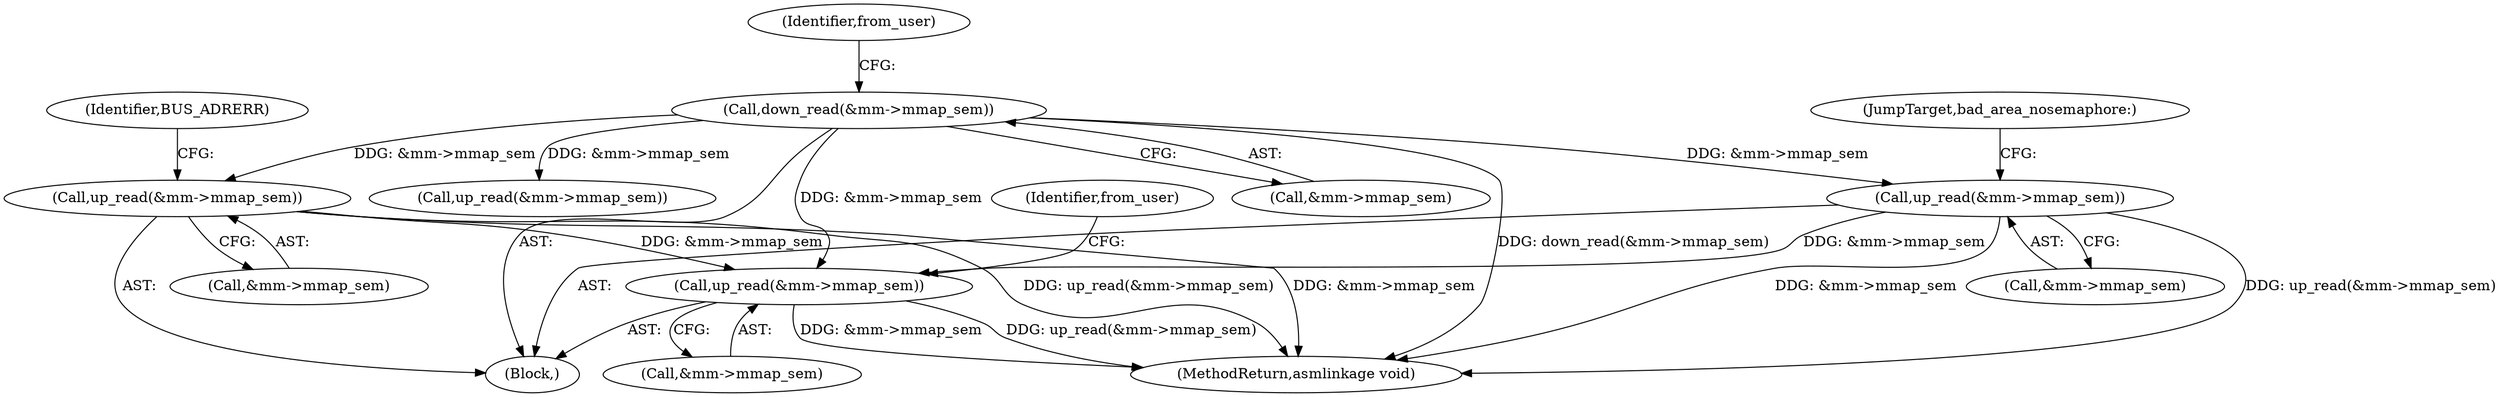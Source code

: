 digraph "0_linux_a8b0ca17b80e92faab46ee7179ba9e99ccb61233_43@API" {
"1000435" [label="(Call,up_read(&mm->mmap_sem))"];
"1000171" [label="(Call,down_read(&mm->mmap_sem))"];
"1000300" [label="(Call,up_read(&mm->mmap_sem))"];
"1000447" [label="(Call,up_read(&mm->mmap_sem))"];
"1000435" [label="(Call,up_read(&mm->mmap_sem))"];
"1000300" [label="(Call,up_read(&mm->mmap_sem))"];
"1000293" [label="(Call,up_read(&mm->mmap_sem))"];
"1000117" [label="(Block,)"];
"1000301" [label="(Call,&mm->mmap_sem)"];
"1000305" [label="(JumpTarget,bad_area_nosemaphore:)"];
"1000172" [label="(Call,&mm->mmap_sem)"];
"1000534" [label="(MethodReturn,asmlinkage void)"];
"1000447" [label="(Call,up_read(&mm->mmap_sem))"];
"1000179" [label="(Identifier,from_user)"];
"1000448" [label="(Call,&mm->mmap_sem)"];
"1000453" [label="(Identifier,BUS_ADRERR)"];
"1000441" [label="(Identifier,from_user)"];
"1000171" [label="(Call,down_read(&mm->mmap_sem))"];
"1000436" [label="(Call,&mm->mmap_sem)"];
"1000435" -> "1000117"  [label="AST: "];
"1000435" -> "1000436"  [label="CFG: "];
"1000436" -> "1000435"  [label="AST: "];
"1000441" -> "1000435"  [label="CFG: "];
"1000435" -> "1000534"  [label="DDG: &mm->mmap_sem"];
"1000435" -> "1000534"  [label="DDG: up_read(&mm->mmap_sem)"];
"1000171" -> "1000435"  [label="DDG: &mm->mmap_sem"];
"1000300" -> "1000435"  [label="DDG: &mm->mmap_sem"];
"1000447" -> "1000435"  [label="DDG: &mm->mmap_sem"];
"1000171" -> "1000117"  [label="AST: "];
"1000171" -> "1000172"  [label="CFG: "];
"1000172" -> "1000171"  [label="AST: "];
"1000179" -> "1000171"  [label="CFG: "];
"1000171" -> "1000534"  [label="DDG: down_read(&mm->mmap_sem)"];
"1000171" -> "1000293"  [label="DDG: &mm->mmap_sem"];
"1000171" -> "1000300"  [label="DDG: &mm->mmap_sem"];
"1000171" -> "1000447"  [label="DDG: &mm->mmap_sem"];
"1000300" -> "1000117"  [label="AST: "];
"1000300" -> "1000301"  [label="CFG: "];
"1000301" -> "1000300"  [label="AST: "];
"1000305" -> "1000300"  [label="CFG: "];
"1000300" -> "1000534"  [label="DDG: &mm->mmap_sem"];
"1000300" -> "1000534"  [label="DDG: up_read(&mm->mmap_sem)"];
"1000447" -> "1000117"  [label="AST: "];
"1000447" -> "1000448"  [label="CFG: "];
"1000448" -> "1000447"  [label="AST: "];
"1000453" -> "1000447"  [label="CFG: "];
"1000447" -> "1000534"  [label="DDG: up_read(&mm->mmap_sem)"];
"1000447" -> "1000534"  [label="DDG: &mm->mmap_sem"];
}
